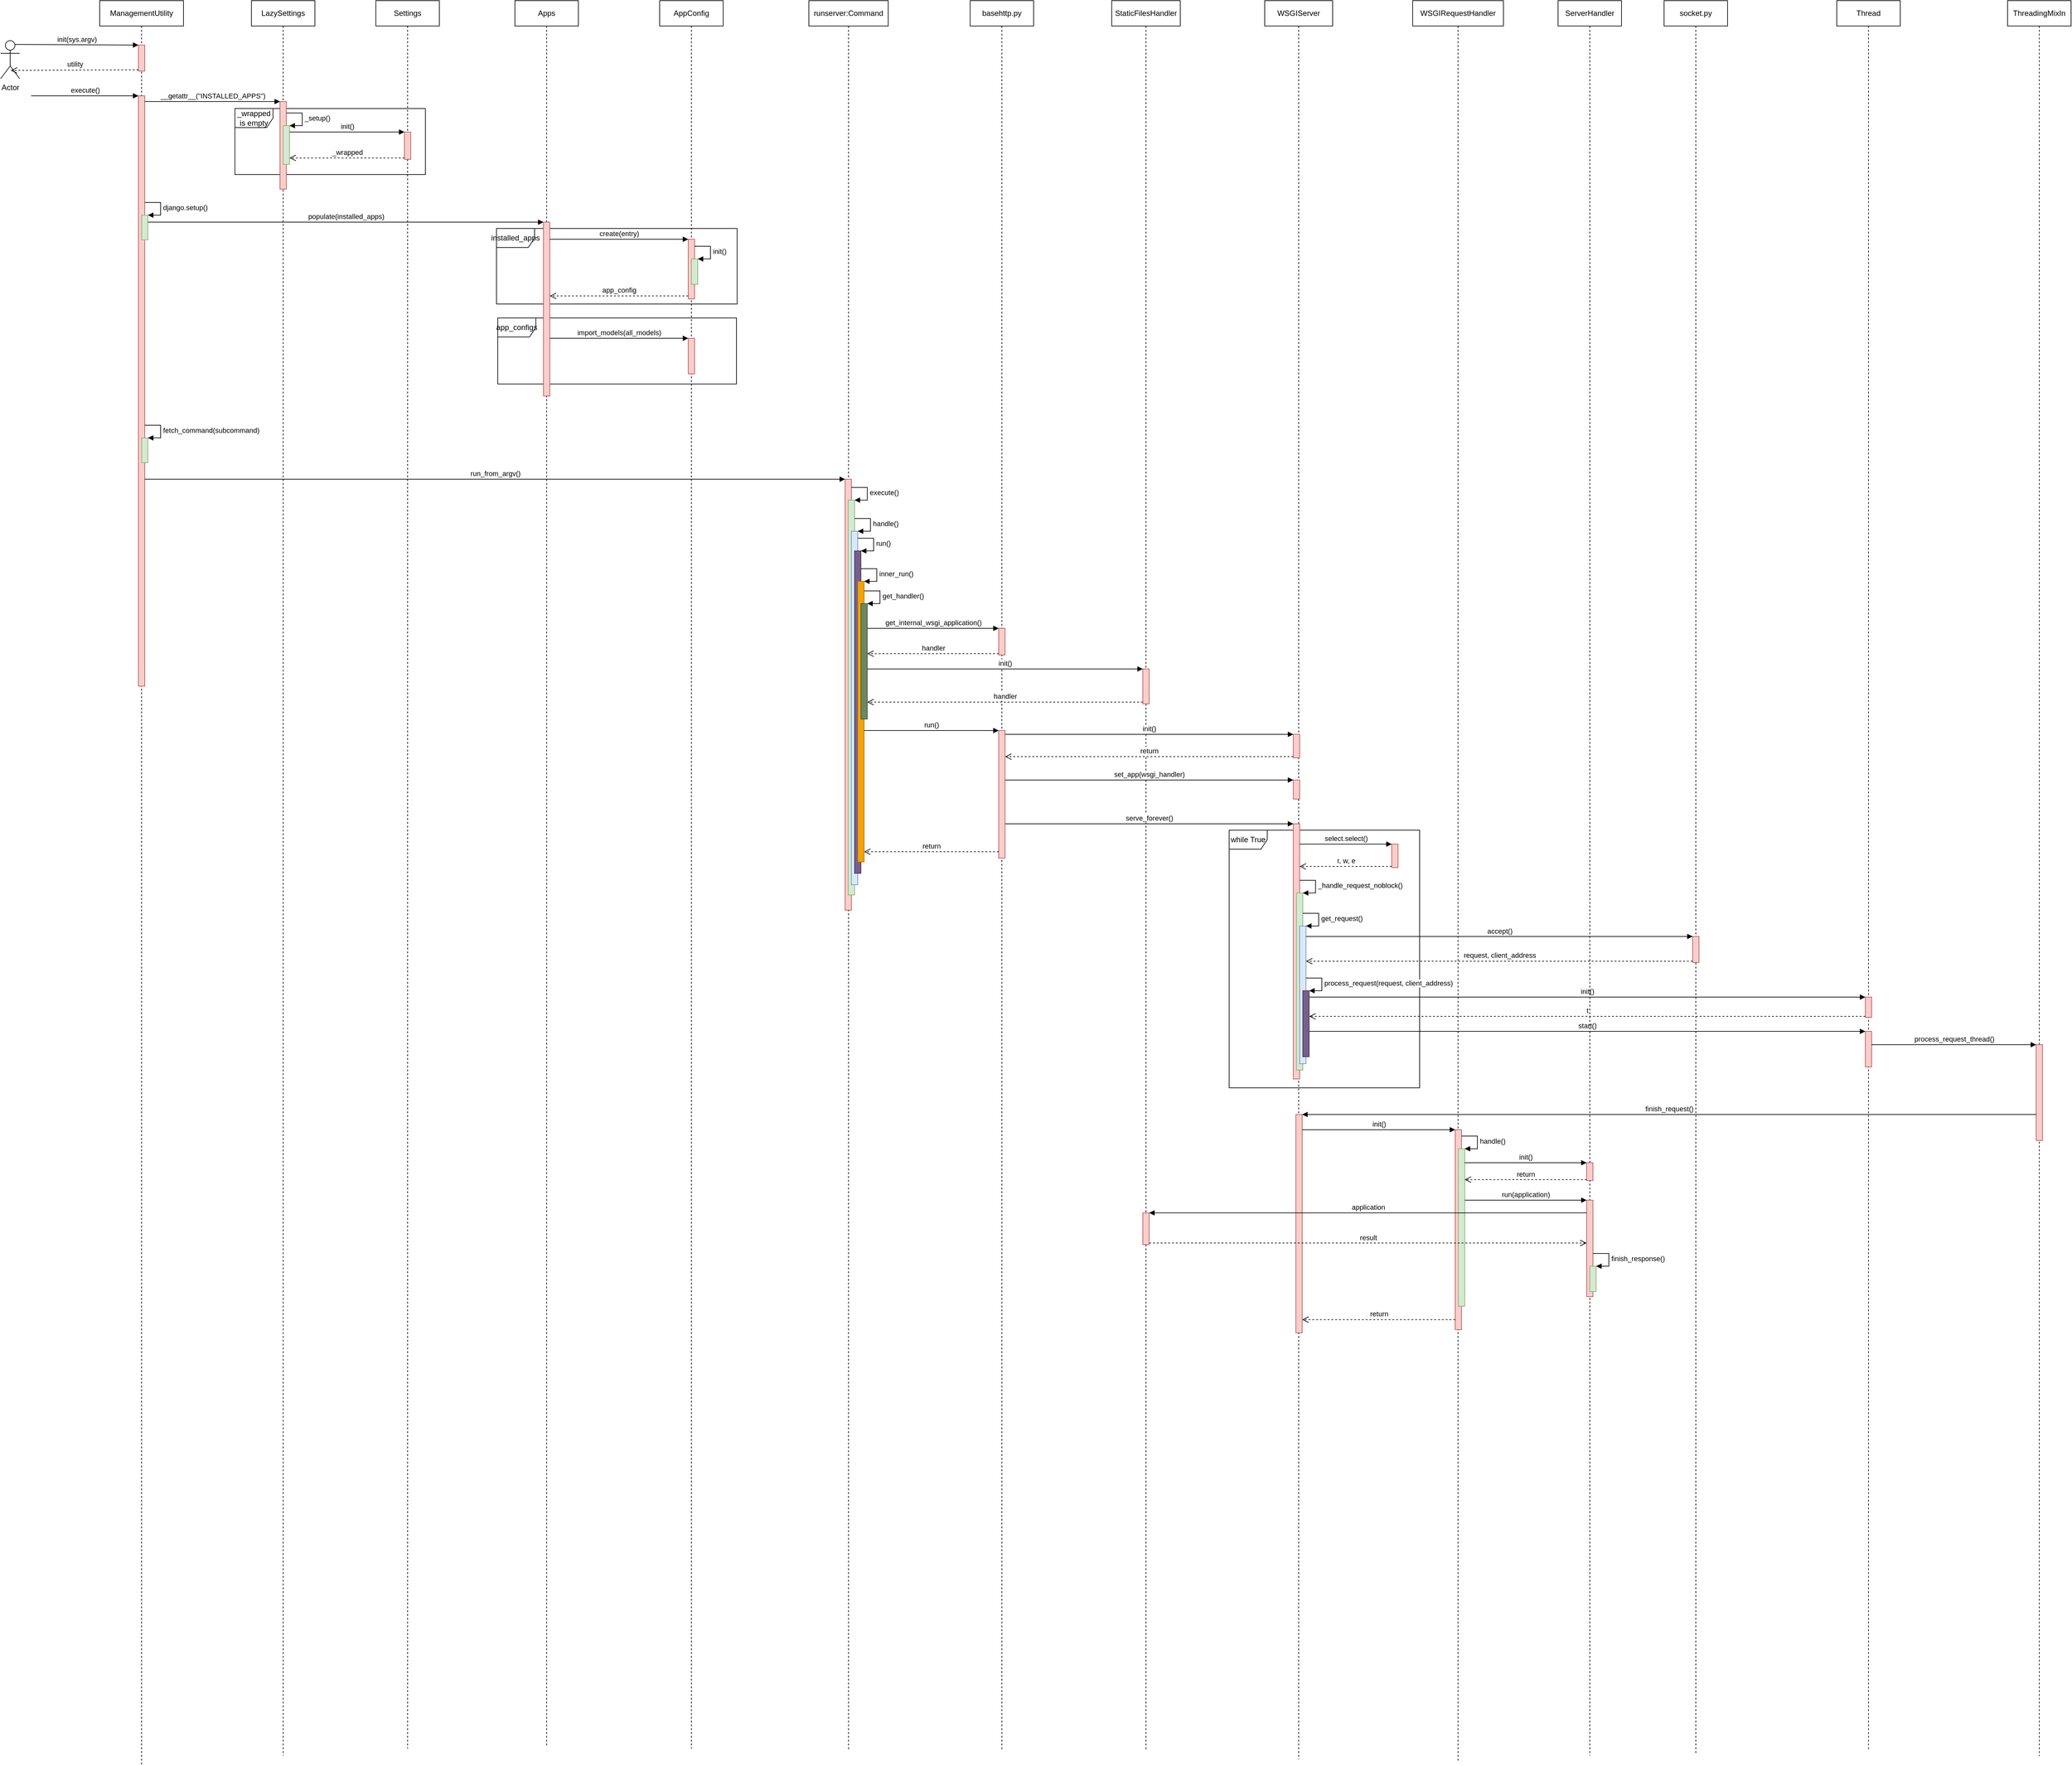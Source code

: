 <mxfile version="12.2.6" type="github" pages="1">
  <diagram name="Page-1" id="13e1069c-82ec-6db2-03f1-153e76fe0fe0">
    <mxGraphModel dx="1408" dy="1148" grid="0" gridSize="10" guides="1" tooltips="1" connect="1" arrows="1" fold="1" page="0" pageScale="1" pageWidth="1100" pageHeight="850" background="#ffffff" math="0" shadow="0">
      <root>
        <mxCell id="0"/>
        <mxCell id="1" parent="0"/>
        <mxCell id="K_6I9SXQ4BG5GaX6Mt39-45" value="while True" style="shape=umlFrame;whiteSpace=wrap;html=1;" vertex="1" parent="1">
          <mxGeometry x="1969" y="1291" width="300" height="406" as="geometry"/>
        </mxCell>
        <mxCell id="3R1nxpf77wTPrujjXhb4-21" value="_wrapped is empty" style="shape=umlFrame;whiteSpace=wrap;html=1;" parent="1" vertex="1">
          <mxGeometry x="403" y="154" width="300" height="104" as="geometry"/>
        </mxCell>
        <mxCell id="K_6I9SXQ4BG5GaX6Mt39-1" value="installed_apps" style="shape=umlFrame;whiteSpace=wrap;html=1;" vertex="1" parent="1">
          <mxGeometry x="815" y="343" width="379" height="119" as="geometry"/>
        </mxCell>
        <mxCell id="K_6I9SXQ4BG5GaX6Mt39-5" value="app_configs" style="shape=umlFrame;whiteSpace=wrap;html=1;" vertex="1" parent="1">
          <mxGeometry x="817" y="484" width="376" height="104" as="geometry"/>
        </mxCell>
        <mxCell id="3R1nxpf77wTPrujjXhb4-1" value="ManagementUtility" style="shape=umlLifeline;perimeter=lifelinePerimeter;whiteSpace=wrap;html=1;container=1;collapsible=0;recursiveResize=0;outlineConnect=0;" parent="1" vertex="1">
          <mxGeometry x="190" y="-16" width="132" height="2780" as="geometry"/>
        </mxCell>
        <mxCell id="3R1nxpf77wTPrujjXhb4-3" value="" style="html=1;points=[];perimeter=orthogonalPerimeter;fillColor=#f8cecc;strokeColor=#b85450;" parent="3R1nxpf77wTPrujjXhb4-1" vertex="1">
          <mxGeometry x="61" y="70" width="10" height="41" as="geometry"/>
        </mxCell>
        <mxCell id="3R1nxpf77wTPrujjXhb4-6" value="" style="html=1;points=[];perimeter=orthogonalPerimeter;fontFamily=Helvetica;fontSize=12;align=center;strokeColor=#b85450;fillColor=#f8cecc;" parent="3R1nxpf77wTPrujjXhb4-1" vertex="1">
          <mxGeometry x="61" y="150" width="10" height="930" as="geometry"/>
        </mxCell>
        <mxCell id="3R1nxpf77wTPrujjXhb4-7" value="&lt;span style=&quot;font-size: 11px&quot;&gt;execute()&lt;/span&gt;" style="html=1;verticalAlign=bottom;endArrow=block;entryX=0;entryY=0;" parent="3R1nxpf77wTPrujjXhb4-1" target="3R1nxpf77wTPrujjXhb4-6" edge="1">
          <mxGeometry relative="1" as="geometry">
            <mxPoint x="-108" y="150" as="sourcePoint"/>
          </mxGeometry>
        </mxCell>
        <mxCell id="3R1nxpf77wTPrujjXhb4-25" value="" style="html=1;points=[];perimeter=orthogonalPerimeter;fillColor=#d5e8d4;strokeColor=#82b366;" parent="3R1nxpf77wTPrujjXhb4-1" vertex="1">
          <mxGeometry x="66" y="338" width="10" height="39" as="geometry"/>
        </mxCell>
        <mxCell id="3R1nxpf77wTPrujjXhb4-26" value="django.setup()" style="edgeStyle=orthogonalEdgeStyle;html=1;align=left;spacingLeft=2;endArrow=block;rounded=0;entryX=1;entryY=0;" parent="3R1nxpf77wTPrujjXhb4-1" target="3R1nxpf77wTPrujjXhb4-25" edge="1">
          <mxGeometry relative="1" as="geometry">
            <mxPoint x="71" y="318" as="sourcePoint"/>
            <Array as="points">
              <mxPoint x="96" y="318"/>
            </Array>
          </mxGeometry>
        </mxCell>
        <mxCell id="K_6I9SXQ4BG5GaX6Mt39-6" value="" style="html=1;points=[];perimeter=orthogonalPerimeter;fillColor=#d5e8d4;strokeColor=#82b366;" vertex="1" parent="3R1nxpf77wTPrujjXhb4-1">
          <mxGeometry x="66" y="689" width="10" height="39" as="geometry"/>
        </mxCell>
        <mxCell id="K_6I9SXQ4BG5GaX6Mt39-7" value="fetch_command(subcommand)" style="edgeStyle=orthogonalEdgeStyle;html=1;align=left;spacingLeft=2;endArrow=block;rounded=0;entryX=1;entryY=0;" edge="1" target="K_6I9SXQ4BG5GaX6Mt39-6" parent="3R1nxpf77wTPrujjXhb4-1">
          <mxGeometry relative="1" as="geometry">
            <mxPoint x="71" y="669" as="sourcePoint"/>
            <Array as="points">
              <mxPoint x="96" y="669"/>
            </Array>
          </mxGeometry>
        </mxCell>
        <mxCell id="3R1nxpf77wTPrujjXhb4-2" value="Actor" style="shape=umlActor;verticalLabelPosition=bottom;labelBackgroundColor=#ffffff;verticalAlign=top;html=1;" parent="1" vertex="1">
          <mxGeometry x="34" y="47" width="30" height="60" as="geometry"/>
        </mxCell>
        <mxCell id="3R1nxpf77wTPrujjXhb4-4" value="init(sys.argv)" style="html=1;verticalAlign=bottom;endArrow=block;entryX=0;entryY=0;exitX=0.75;exitY=0.1;exitDx=0;exitDy=0;exitPerimeter=0;" parent="1" source="3R1nxpf77wTPrujjXhb4-2" target="3R1nxpf77wTPrujjXhb4-3" edge="1">
          <mxGeometry relative="1" as="geometry">
            <mxPoint x="181" y="54" as="sourcePoint"/>
          </mxGeometry>
        </mxCell>
        <mxCell id="3R1nxpf77wTPrujjXhb4-5" value="utility" style="html=1;verticalAlign=bottom;endArrow=open;dashed=1;endSize=8;exitX=0;exitY=0.95;entryX=0.533;entryY=0.783;entryDx=0;entryDy=0;entryPerimeter=0;" parent="1" source="3R1nxpf77wTPrujjXhb4-3" target="3R1nxpf77wTPrujjXhb4-2" edge="1">
          <mxGeometry relative="1" as="geometry">
            <mxPoint x="181" y="130" as="targetPoint"/>
          </mxGeometry>
        </mxCell>
        <mxCell id="3R1nxpf77wTPrujjXhb4-9" value="LazySettings" style="shape=umlLifeline;perimeter=lifelinePerimeter;whiteSpace=wrap;html=1;container=1;collapsible=0;recursiveResize=0;outlineConnect=0;" parent="1" vertex="1">
          <mxGeometry x="429" y="-16" width="100" height="2765" as="geometry"/>
        </mxCell>
        <mxCell id="3R1nxpf77wTPrujjXhb4-15" value="" style="html=1;points=[];perimeter=orthogonalPerimeter;fillColor=#f8cecc;strokeColor=#b85450;" parent="3R1nxpf77wTPrujjXhb4-9" vertex="1">
          <mxGeometry x="45" y="159" width="10" height="138" as="geometry"/>
        </mxCell>
        <mxCell id="3R1nxpf77wTPrujjXhb4-19" value="" style="html=1;points=[];perimeter=orthogonalPerimeter;fillColor=#d5e8d4;strokeColor=#82b366;" parent="3R1nxpf77wTPrujjXhb4-9" vertex="1">
          <mxGeometry x="50" y="197" width="10" height="61" as="geometry"/>
        </mxCell>
        <mxCell id="3R1nxpf77wTPrujjXhb4-20" value="_setup()" style="edgeStyle=orthogonalEdgeStyle;html=1;align=left;spacingLeft=2;endArrow=block;rounded=0;entryX=1;entryY=0;" parent="3R1nxpf77wTPrujjXhb4-9" target="3R1nxpf77wTPrujjXhb4-19" edge="1">
          <mxGeometry relative="1" as="geometry">
            <mxPoint x="55" y="177" as="sourcePoint"/>
            <Array as="points">
              <mxPoint x="80" y="177"/>
            </Array>
          </mxGeometry>
        </mxCell>
        <mxCell id="3R1nxpf77wTPrujjXhb4-16" value="__getattr__(&quot;INSTALLED_APPS&quot;)" style="html=1;verticalAlign=bottom;endArrow=block;entryX=0;entryY=0;" parent="1" source="3R1nxpf77wTPrujjXhb4-6" target="3R1nxpf77wTPrujjXhb4-15" edge="1">
          <mxGeometry relative="1" as="geometry">
            <mxPoint x="404" y="143" as="sourcePoint"/>
          </mxGeometry>
        </mxCell>
        <mxCell id="3R1nxpf77wTPrujjXhb4-18" value="Settings" style="shape=umlLifeline;perimeter=lifelinePerimeter;whiteSpace=wrap;html=1;container=1;collapsible=0;recursiveResize=0;outlineConnect=0;" parent="1" vertex="1">
          <mxGeometry x="625" y="-16" width="100" height="2754" as="geometry"/>
        </mxCell>
        <mxCell id="3R1nxpf77wTPrujjXhb4-22" value="" style="html=1;points=[];perimeter=orthogonalPerimeter;fillColor=#f8cecc;strokeColor=#b85450;" parent="3R1nxpf77wTPrujjXhb4-18" vertex="1">
          <mxGeometry x="45" y="207" width="10" height="43" as="geometry"/>
        </mxCell>
        <mxCell id="3R1nxpf77wTPrujjXhb4-23" value="init()" style="html=1;verticalAlign=bottom;endArrow=block;entryX=0;entryY=0;" parent="1" source="3R1nxpf77wTPrujjXhb4-19" target="3R1nxpf77wTPrujjXhb4-22" edge="1">
          <mxGeometry relative="1" as="geometry">
            <mxPoint x="600" y="191" as="sourcePoint"/>
          </mxGeometry>
        </mxCell>
        <mxCell id="3R1nxpf77wTPrujjXhb4-24" value="_wrapped" style="html=1;verticalAlign=bottom;endArrow=open;dashed=1;endSize=8;exitX=0;exitY=0.95;" parent="1" source="3R1nxpf77wTPrujjXhb4-22" target="3R1nxpf77wTPrujjXhb4-19" edge="1">
          <mxGeometry relative="1" as="geometry">
            <mxPoint x="514" y="228" as="targetPoint"/>
          </mxGeometry>
        </mxCell>
        <mxCell id="3R1nxpf77wTPrujjXhb4-27" value="Apps" style="shape=umlLifeline;perimeter=lifelinePerimeter;whiteSpace=wrap;html=1;container=1;collapsible=0;recursiveResize=0;outlineConnect=0;" parent="1" vertex="1">
          <mxGeometry x="844" y="-16" width="100" height="2751" as="geometry"/>
        </mxCell>
        <mxCell id="3R1nxpf77wTPrujjXhb4-28" value="" style="html=1;points=[];perimeter=orthogonalPerimeter;fillColor=#f8cecc;strokeColor=#b85450;" parent="3R1nxpf77wTPrujjXhb4-27" vertex="1">
          <mxGeometry x="45" y="349" width="10" height="274" as="geometry"/>
        </mxCell>
        <mxCell id="3R1nxpf77wTPrujjXhb4-29" value="populate(installed_apps)" style="html=1;verticalAlign=bottom;endArrow=block;entryX=0;entryY=0;" parent="1" source="3R1nxpf77wTPrujjXhb4-25" target="3R1nxpf77wTPrujjXhb4-28" edge="1">
          <mxGeometry relative="1" as="geometry">
            <mxPoint x="819" y="339" as="sourcePoint"/>
          </mxGeometry>
        </mxCell>
        <mxCell id="3R1nxpf77wTPrujjXhb4-31" value="AppConfig" style="shape=umlLifeline;perimeter=lifelinePerimeter;whiteSpace=wrap;html=1;container=1;collapsible=0;recursiveResize=0;outlineConnect=0;" parent="1" vertex="1">
          <mxGeometry x="1072" y="-16" width="100" height="2754" as="geometry"/>
        </mxCell>
        <mxCell id="3R1nxpf77wTPrujjXhb4-32" value="" style="html=1;points=[];perimeter=orthogonalPerimeter;fillColor=#f8cecc;strokeColor=#b85450;" parent="3R1nxpf77wTPrujjXhb4-31" vertex="1">
          <mxGeometry x="45" y="376" width="10" height="94" as="geometry"/>
        </mxCell>
        <mxCell id="3R1nxpf77wTPrujjXhb4-35" value="" style="html=1;points=[];perimeter=orthogonalPerimeter;fillColor=#d5e8d4;strokeColor=#82b366;" parent="3R1nxpf77wTPrujjXhb4-31" vertex="1">
          <mxGeometry x="50" y="407" width="10" height="40" as="geometry"/>
        </mxCell>
        <mxCell id="3R1nxpf77wTPrujjXhb4-36" value="init()" style="edgeStyle=orthogonalEdgeStyle;html=1;align=left;spacingLeft=2;endArrow=block;rounded=0;entryX=1;entryY=0;" parent="3R1nxpf77wTPrujjXhb4-31" target="3R1nxpf77wTPrujjXhb4-35" edge="1">
          <mxGeometry relative="1" as="geometry">
            <mxPoint x="55" y="387" as="sourcePoint"/>
            <Array as="points">
              <mxPoint x="80" y="387"/>
            </Array>
          </mxGeometry>
        </mxCell>
        <mxCell id="K_6I9SXQ4BG5GaX6Mt39-2" value="" style="html=1;points=[];perimeter=orthogonalPerimeter;fillColor=#f8cecc;strokeColor=#b85450;" vertex="1" parent="3R1nxpf77wTPrujjXhb4-31">
          <mxGeometry x="45" y="532" width="10" height="56" as="geometry"/>
        </mxCell>
        <mxCell id="3R1nxpf77wTPrujjXhb4-33" value="create(entry)" style="html=1;verticalAlign=bottom;endArrow=block;entryX=0;entryY=0;" parent="1" source="3R1nxpf77wTPrujjXhb4-28" target="3R1nxpf77wTPrujjXhb4-32" edge="1">
          <mxGeometry relative="1" as="geometry">
            <mxPoint x="1047" y="346" as="sourcePoint"/>
          </mxGeometry>
        </mxCell>
        <mxCell id="3R1nxpf77wTPrujjXhb4-34" value="app_config" style="html=1;verticalAlign=bottom;endArrow=open;dashed=1;endSize=8;exitX=0;exitY=0.95;" parent="1" source="3R1nxpf77wTPrujjXhb4-32" target="3R1nxpf77wTPrujjXhb4-28" edge="1">
          <mxGeometry relative="1" as="geometry">
            <mxPoint x="1047" y="422" as="targetPoint"/>
          </mxGeometry>
        </mxCell>
        <mxCell id="K_6I9SXQ4BG5GaX6Mt39-3" value="import_models(all_models)" style="html=1;verticalAlign=bottom;endArrow=block;entryX=0;entryY=0;" edge="1" target="K_6I9SXQ4BG5GaX6Mt39-2" parent="1" source="3R1nxpf77wTPrujjXhb4-28">
          <mxGeometry relative="1" as="geometry">
            <mxPoint x="1047" y="516" as="sourcePoint"/>
          </mxGeometry>
        </mxCell>
        <mxCell id="K_6I9SXQ4BG5GaX6Mt39-8" value="runserver:Command" style="shape=umlLifeline;perimeter=lifelinePerimeter;whiteSpace=wrap;html=1;container=1;collapsible=0;recursiveResize=0;outlineConnect=0;" vertex="1" parent="1">
          <mxGeometry x="1307" y="-16" width="125" height="2756" as="geometry"/>
        </mxCell>
        <mxCell id="K_6I9SXQ4BG5GaX6Mt39-9" value="" style="html=1;points=[];perimeter=orthogonalPerimeter;fillColor=#f8cecc;strokeColor=#b85450;" vertex="1" parent="K_6I9SXQ4BG5GaX6Mt39-8">
          <mxGeometry x="57" y="754" width="10" height="679" as="geometry"/>
        </mxCell>
        <mxCell id="K_6I9SXQ4BG5GaX6Mt39-12" value="" style="html=1;points=[];perimeter=orthogonalPerimeter;fillColor=#d5e8d4;strokeColor=#82b366;" vertex="1" parent="K_6I9SXQ4BG5GaX6Mt39-8">
          <mxGeometry x="62" y="787" width="10" height="622" as="geometry"/>
        </mxCell>
        <mxCell id="K_6I9SXQ4BG5GaX6Mt39-13" value="execute()" style="edgeStyle=orthogonalEdgeStyle;html=1;align=left;spacingLeft=2;endArrow=block;rounded=0;entryX=1;entryY=0;" edge="1" target="K_6I9SXQ4BG5GaX6Mt39-12" parent="K_6I9SXQ4BG5GaX6Mt39-8">
          <mxGeometry relative="1" as="geometry">
            <mxPoint x="67" y="767" as="sourcePoint"/>
            <Array as="points">
              <mxPoint x="92" y="767"/>
            </Array>
          </mxGeometry>
        </mxCell>
        <mxCell id="K_6I9SXQ4BG5GaX6Mt39-14" value="" style="html=1;points=[];perimeter=orthogonalPerimeter;fillColor=#dae8fc;strokeColor=#6c8ebf;" vertex="1" parent="K_6I9SXQ4BG5GaX6Mt39-8">
          <mxGeometry x="67" y="836" width="10" height="557" as="geometry"/>
        </mxCell>
        <mxCell id="K_6I9SXQ4BG5GaX6Mt39-15" value="handle()" style="edgeStyle=orthogonalEdgeStyle;html=1;align=left;spacingLeft=2;endArrow=block;rounded=0;entryX=1;entryY=0;" edge="1" target="K_6I9SXQ4BG5GaX6Mt39-14" parent="K_6I9SXQ4BG5GaX6Mt39-8">
          <mxGeometry relative="1" as="geometry">
            <mxPoint x="72" y="816" as="sourcePoint"/>
            <Array as="points">
              <mxPoint x="97" y="816"/>
            </Array>
          </mxGeometry>
        </mxCell>
        <mxCell id="K_6I9SXQ4BG5GaX6Mt39-16" value="" style="html=1;points=[];perimeter=orthogonalPerimeter;fillColor=#76608a;strokeColor=#432D57;fontColor=#ffffff;" vertex="1" parent="K_6I9SXQ4BG5GaX6Mt39-8">
          <mxGeometry x="72" y="867" width="10" height="508" as="geometry"/>
        </mxCell>
        <mxCell id="K_6I9SXQ4BG5GaX6Mt39-17" value="run()" style="edgeStyle=orthogonalEdgeStyle;html=1;align=left;spacingLeft=2;endArrow=block;rounded=0;entryX=1;entryY=0;" edge="1" target="K_6I9SXQ4BG5GaX6Mt39-16" parent="K_6I9SXQ4BG5GaX6Mt39-8">
          <mxGeometry relative="1" as="geometry">
            <mxPoint x="77" y="847" as="sourcePoint"/>
            <Array as="points">
              <mxPoint x="102" y="847"/>
            </Array>
          </mxGeometry>
        </mxCell>
        <mxCell id="K_6I9SXQ4BG5GaX6Mt39-18" value="" style="html=1;points=[];perimeter=orthogonalPerimeter;fillColor=#f0a30a;strokeColor=#BD7000;fontColor=#ffffff;" vertex="1" parent="K_6I9SXQ4BG5GaX6Mt39-8">
          <mxGeometry x="77" y="915" width="10" height="442" as="geometry"/>
        </mxCell>
        <mxCell id="K_6I9SXQ4BG5GaX6Mt39-19" value="inner_run()" style="edgeStyle=orthogonalEdgeStyle;html=1;align=left;spacingLeft=2;endArrow=block;rounded=0;entryX=1;entryY=0;" edge="1" target="K_6I9SXQ4BG5GaX6Mt39-18" parent="K_6I9SXQ4BG5GaX6Mt39-8">
          <mxGeometry relative="1" as="geometry">
            <mxPoint x="82" y="895" as="sourcePoint"/>
            <Array as="points">
              <mxPoint x="107" y="895"/>
            </Array>
          </mxGeometry>
        </mxCell>
        <mxCell id="K_6I9SXQ4BG5GaX6Mt39-20" value="" style="html=1;points=[];perimeter=orthogonalPerimeter;fillColor=#6d8764;strokeColor=#3A5431;fontColor=#ffffff;" vertex="1" parent="K_6I9SXQ4BG5GaX6Mt39-8">
          <mxGeometry x="82" y="950" width="10" height="182" as="geometry"/>
        </mxCell>
        <mxCell id="K_6I9SXQ4BG5GaX6Mt39-21" value="get_handler()" style="edgeStyle=orthogonalEdgeStyle;html=1;align=left;spacingLeft=2;endArrow=block;rounded=0;entryX=1;entryY=0;" edge="1" target="K_6I9SXQ4BG5GaX6Mt39-20" parent="K_6I9SXQ4BG5GaX6Mt39-8">
          <mxGeometry relative="1" as="geometry">
            <mxPoint x="87" y="930" as="sourcePoint"/>
            <Array as="points">
              <mxPoint x="112" y="930"/>
            </Array>
          </mxGeometry>
        </mxCell>
        <mxCell id="K_6I9SXQ4BG5GaX6Mt39-10" value="run_from_argv()" style="html=1;verticalAlign=bottom;endArrow=block;entryX=0;entryY=0;" edge="1" target="K_6I9SXQ4BG5GaX6Mt39-9" parent="1" source="3R1nxpf77wTPrujjXhb4-6">
          <mxGeometry relative="1" as="geometry">
            <mxPoint x="1282" y="768" as="sourcePoint"/>
          </mxGeometry>
        </mxCell>
        <mxCell id="K_6I9SXQ4BG5GaX6Mt39-22" value="basehttp.py" style="shape=umlLifeline;perimeter=lifelinePerimeter;whiteSpace=wrap;html=1;container=1;collapsible=0;recursiveResize=0;outlineConnect=0;" vertex="1" parent="1">
          <mxGeometry x="1561" y="-16" width="100" height="2758" as="geometry"/>
        </mxCell>
        <mxCell id="K_6I9SXQ4BG5GaX6Mt39-23" value="" style="html=1;points=[];perimeter=orthogonalPerimeter;fillColor=#f8cecc;strokeColor=#b85450;" vertex="1" parent="K_6I9SXQ4BG5GaX6Mt39-22">
          <mxGeometry x="45" y="989" width="10" height="42" as="geometry"/>
        </mxCell>
        <mxCell id="K_6I9SXQ4BG5GaX6Mt39-30" value="" style="html=1;points=[];perimeter=orthogonalPerimeter;fillColor=#f8cecc;strokeColor=#b85450;" vertex="1" parent="K_6I9SXQ4BG5GaX6Mt39-22">
          <mxGeometry x="45" y="1150" width="10" height="201" as="geometry"/>
        </mxCell>
        <mxCell id="K_6I9SXQ4BG5GaX6Mt39-24" value="get_internal_wsgi_application()" style="html=1;verticalAlign=bottom;endArrow=block;entryX=0;entryY=0;" edge="1" target="K_6I9SXQ4BG5GaX6Mt39-23" parent="1" source="K_6I9SXQ4BG5GaX6Mt39-20">
          <mxGeometry relative="1" as="geometry">
            <mxPoint x="1536" y="945" as="sourcePoint"/>
          </mxGeometry>
        </mxCell>
        <mxCell id="K_6I9SXQ4BG5GaX6Mt39-26" value="StaticFilesHandler" style="shape=umlLifeline;perimeter=lifelinePerimeter;whiteSpace=wrap;html=1;container=1;collapsible=0;recursiveResize=0;outlineConnect=0;" vertex="1" parent="1">
          <mxGeometry x="1784" y="-16" width="108" height="2758" as="geometry"/>
        </mxCell>
        <mxCell id="K_6I9SXQ4BG5GaX6Mt39-27" value="" style="html=1;points=[];perimeter=orthogonalPerimeter;fillColor=#f8cecc;strokeColor=#b85450;" vertex="1" parent="K_6I9SXQ4BG5GaX6Mt39-26">
          <mxGeometry x="49" y="1053" width="10" height="55" as="geometry"/>
        </mxCell>
        <mxCell id="K_6I9SXQ4BG5GaX6Mt39-90" value="" style="html=1;points=[];perimeter=orthogonalPerimeter;fillColor=#f8cecc;strokeColor=#b85450;" vertex="1" parent="K_6I9SXQ4BG5GaX6Mt39-26">
          <mxGeometry x="49" y="1910" width="10" height="50" as="geometry"/>
        </mxCell>
        <mxCell id="K_6I9SXQ4BG5GaX6Mt39-25" value="handler" style="html=1;verticalAlign=bottom;endArrow=open;dashed=1;endSize=8;exitX=0;exitY=0.95;" edge="1" source="K_6I9SXQ4BG5GaX6Mt39-23" parent="1" target="K_6I9SXQ4BG5GaX6Mt39-20">
          <mxGeometry relative="1" as="geometry">
            <mxPoint x="1536" y="1021" as="targetPoint"/>
          </mxGeometry>
        </mxCell>
        <mxCell id="K_6I9SXQ4BG5GaX6Mt39-28" value="init()" style="html=1;verticalAlign=bottom;endArrow=block;entryX=0;entryY=0;" edge="1" target="K_6I9SXQ4BG5GaX6Mt39-27" parent="1" source="K_6I9SXQ4BG5GaX6Mt39-20">
          <mxGeometry relative="1" as="geometry">
            <mxPoint x="1763" y="1009" as="sourcePoint"/>
          </mxGeometry>
        </mxCell>
        <mxCell id="K_6I9SXQ4BG5GaX6Mt39-29" value="handler" style="html=1;verticalAlign=bottom;endArrow=open;dashed=1;endSize=8;exitX=0;exitY=0.95;" edge="1" source="K_6I9SXQ4BG5GaX6Mt39-27" parent="1" target="K_6I9SXQ4BG5GaX6Mt39-20">
          <mxGeometry relative="1" as="geometry">
            <mxPoint x="1763" y="1085" as="targetPoint"/>
          </mxGeometry>
        </mxCell>
        <mxCell id="K_6I9SXQ4BG5GaX6Mt39-31" value="run()" style="html=1;verticalAlign=bottom;endArrow=block;entryX=0;entryY=0;" edge="1" target="K_6I9SXQ4BG5GaX6Mt39-30" parent="1" source="K_6I9SXQ4BG5GaX6Mt39-18">
          <mxGeometry relative="1" as="geometry">
            <mxPoint x="1536" y="1134" as="sourcePoint"/>
          </mxGeometry>
        </mxCell>
        <mxCell id="K_6I9SXQ4BG5GaX6Mt39-32" value="return" style="html=1;verticalAlign=bottom;endArrow=open;dashed=1;endSize=8;exitX=0;exitY=0.95;" edge="1" source="K_6I9SXQ4BG5GaX6Mt39-30" parent="1" target="K_6I9SXQ4BG5GaX6Mt39-18">
          <mxGeometry relative="1" as="geometry">
            <mxPoint x="1536" y="1210" as="targetPoint"/>
          </mxGeometry>
        </mxCell>
        <mxCell id="K_6I9SXQ4BG5GaX6Mt39-33" value="WSGIServer" style="shape=umlLifeline;perimeter=lifelinePerimeter;whiteSpace=wrap;html=1;container=1;collapsible=0;recursiveResize=0;outlineConnect=0;" vertex="1" parent="1">
          <mxGeometry x="2025" y="-16" width="107" height="2771" as="geometry"/>
        </mxCell>
        <mxCell id="K_6I9SXQ4BG5GaX6Mt39-34" value="" style="html=1;points=[];perimeter=orthogonalPerimeter;fillColor=#f8cecc;strokeColor=#b85450;" vertex="1" parent="K_6I9SXQ4BG5GaX6Mt39-33">
          <mxGeometry x="45" y="1156" width="10" height="37" as="geometry"/>
        </mxCell>
        <mxCell id="K_6I9SXQ4BG5GaX6Mt39-37" value="" style="html=1;points=[];perimeter=orthogonalPerimeter;fillColor=#f8cecc;strokeColor=#b85450;" vertex="1" parent="K_6I9SXQ4BG5GaX6Mt39-33">
          <mxGeometry x="45" y="1228" width="10" height="30" as="geometry"/>
        </mxCell>
        <mxCell id="K_6I9SXQ4BG5GaX6Mt39-42" value="" style="html=1;points=[];perimeter=orthogonalPerimeter;fillColor=#f8cecc;strokeColor=#b85450;" vertex="1" parent="K_6I9SXQ4BG5GaX6Mt39-33">
          <mxGeometry x="45" y="1297" width="10" height="402" as="geometry"/>
        </mxCell>
        <mxCell id="K_6I9SXQ4BG5GaX6Mt39-49" value="" style="html=1;points=[];perimeter=orthogonalPerimeter;fillColor=#d5e8d4;strokeColor=#82b366;" vertex="1" parent="K_6I9SXQ4BG5GaX6Mt39-33">
          <mxGeometry x="50" y="1406" width="10" height="279" as="geometry"/>
        </mxCell>
        <mxCell id="K_6I9SXQ4BG5GaX6Mt39-50" value="_handle_request_noblock()" style="edgeStyle=orthogonalEdgeStyle;html=1;align=left;spacingLeft=2;endArrow=block;rounded=0;entryX=1;entryY=0;" edge="1" target="K_6I9SXQ4BG5GaX6Mt39-49" parent="K_6I9SXQ4BG5GaX6Mt39-33">
          <mxGeometry relative="1" as="geometry">
            <mxPoint x="55" y="1386" as="sourcePoint"/>
            <Array as="points">
              <mxPoint x="80" y="1386"/>
            </Array>
          </mxGeometry>
        </mxCell>
        <mxCell id="K_6I9SXQ4BG5GaX6Mt39-51" value="" style="html=1;points=[];perimeter=orthogonalPerimeter;fillColor=#dae8fc;strokeColor=#6c8ebf;" vertex="1" parent="K_6I9SXQ4BG5GaX6Mt39-33">
          <mxGeometry x="55" y="1458" width="10" height="217" as="geometry"/>
        </mxCell>
        <mxCell id="K_6I9SXQ4BG5GaX6Mt39-52" value="get_request()" style="edgeStyle=orthogonalEdgeStyle;html=1;align=left;spacingLeft=2;endArrow=block;rounded=0;entryX=1;entryY=0;" edge="1" target="K_6I9SXQ4BG5GaX6Mt39-51" parent="K_6I9SXQ4BG5GaX6Mt39-33">
          <mxGeometry relative="1" as="geometry">
            <mxPoint x="60" y="1438" as="sourcePoint"/>
            <Array as="points">
              <mxPoint x="85" y="1438"/>
            </Array>
          </mxGeometry>
        </mxCell>
        <mxCell id="K_6I9SXQ4BG5GaX6Mt39-58" value="" style="html=1;points=[];perimeter=orthogonalPerimeter;fillColor=#76608a;strokeColor=#432D57;fontColor=#ffffff;" vertex="1" parent="K_6I9SXQ4BG5GaX6Mt39-33">
          <mxGeometry x="60" y="1560" width="10" height="104" as="geometry"/>
        </mxCell>
        <mxCell id="K_6I9SXQ4BG5GaX6Mt39-59" value="process_request(request, client_address)" style="edgeStyle=orthogonalEdgeStyle;html=1;align=left;spacingLeft=2;endArrow=block;rounded=0;entryX=1;entryY=0;" edge="1" target="K_6I9SXQ4BG5GaX6Mt39-58" parent="K_6I9SXQ4BG5GaX6Mt39-33">
          <mxGeometry relative="1" as="geometry">
            <mxPoint x="65" y="1540" as="sourcePoint"/>
            <Array as="points">
              <mxPoint x="90" y="1540"/>
            </Array>
          </mxGeometry>
        </mxCell>
        <mxCell id="K_6I9SXQ4BG5GaX6Mt39-74" value="" style="html=1;points=[];perimeter=orthogonalPerimeter;fillColor=#f8cecc;strokeColor=#b85450;" vertex="1" parent="K_6I9SXQ4BG5GaX6Mt39-33">
          <mxGeometry x="49" y="1755" width="10" height="344" as="geometry"/>
        </mxCell>
        <mxCell id="K_6I9SXQ4BG5GaX6Mt39-35" value="init()" style="html=1;verticalAlign=bottom;endArrow=block;entryX=0;entryY=0;" edge="1" target="K_6I9SXQ4BG5GaX6Mt39-34" parent="1" source="K_6I9SXQ4BG5GaX6Mt39-30">
          <mxGeometry relative="1" as="geometry">
            <mxPoint x="2000" y="1140" as="sourcePoint"/>
          </mxGeometry>
        </mxCell>
        <mxCell id="K_6I9SXQ4BG5GaX6Mt39-36" value="return" style="html=1;verticalAlign=bottom;endArrow=open;dashed=1;endSize=8;exitX=0;exitY=0.95;" edge="1" source="K_6I9SXQ4BG5GaX6Mt39-34" parent="1" target="K_6I9SXQ4BG5GaX6Mt39-30">
          <mxGeometry relative="1" as="geometry">
            <mxPoint x="2000" y="1216" as="targetPoint"/>
          </mxGeometry>
        </mxCell>
        <mxCell id="K_6I9SXQ4BG5GaX6Mt39-38" value="set_app(wsgi_handler)" style="html=1;verticalAlign=bottom;endArrow=block;entryX=0;entryY=0;" edge="1" target="K_6I9SXQ4BG5GaX6Mt39-37" parent="1" source="K_6I9SXQ4BG5GaX6Mt39-30">
          <mxGeometry relative="1" as="geometry">
            <mxPoint x="2000" y="1212" as="sourcePoint"/>
          </mxGeometry>
        </mxCell>
        <mxCell id="K_6I9SXQ4BG5GaX6Mt39-43" value="serve_forever()" style="html=1;verticalAlign=bottom;endArrow=block;entryX=0;entryY=0;" edge="1" target="K_6I9SXQ4BG5GaX6Mt39-42" parent="1" source="K_6I9SXQ4BG5GaX6Mt39-30">
          <mxGeometry relative="1" as="geometry">
            <mxPoint x="2000" y="1270" as="sourcePoint"/>
          </mxGeometry>
        </mxCell>
        <mxCell id="K_6I9SXQ4BG5GaX6Mt39-46" value="" style="html=1;points=[];perimeter=orthogonalPerimeter;fillColor=#f8cecc;strokeColor=#b85450;" vertex="1" parent="1">
          <mxGeometry x="2225" y="1313" width="10" height="37" as="geometry"/>
        </mxCell>
        <mxCell id="K_6I9SXQ4BG5GaX6Mt39-47" value="select.select()" style="html=1;verticalAlign=bottom;endArrow=block;entryX=0;entryY=0;" edge="1" target="K_6I9SXQ4BG5GaX6Mt39-46" parent="1" source="K_6I9SXQ4BG5GaX6Mt39-42">
          <mxGeometry relative="1" as="geometry">
            <mxPoint x="2155" y="1313" as="sourcePoint"/>
          </mxGeometry>
        </mxCell>
        <mxCell id="K_6I9SXQ4BG5GaX6Mt39-48" value="r, w, e" style="html=1;verticalAlign=bottom;endArrow=open;dashed=1;endSize=8;exitX=0;exitY=0.95;" edge="1" source="K_6I9SXQ4BG5GaX6Mt39-46" parent="1" target="K_6I9SXQ4BG5GaX6Mt39-42">
          <mxGeometry relative="1" as="geometry">
            <mxPoint x="2155" y="1389" as="targetPoint"/>
          </mxGeometry>
        </mxCell>
        <mxCell id="K_6I9SXQ4BG5GaX6Mt39-53" value="socket.py" style="shape=umlLifeline;perimeter=lifelinePerimeter;whiteSpace=wrap;html=1;container=1;collapsible=0;recursiveResize=0;outlineConnect=0;" vertex="1" parent="1">
          <mxGeometry x="2654" y="-16" width="100" height="2764" as="geometry"/>
        </mxCell>
        <mxCell id="K_6I9SXQ4BG5GaX6Mt39-54" value="" style="html=1;points=[];perimeter=orthogonalPerimeter;fillColor=#f8cecc;strokeColor=#b85450;" vertex="1" parent="K_6I9SXQ4BG5GaX6Mt39-53">
          <mxGeometry x="45" y="1474.5" width="10" height="41" as="geometry"/>
        </mxCell>
        <mxCell id="K_6I9SXQ4BG5GaX6Mt39-55" value="accept()" style="html=1;verticalAlign=bottom;endArrow=block;entryX=0;entryY=0;" edge="1" target="K_6I9SXQ4BG5GaX6Mt39-54" parent="1" source="K_6I9SXQ4BG5GaX6Mt39-51">
          <mxGeometry relative="1" as="geometry">
            <mxPoint x="2323" y="1465" as="sourcePoint"/>
          </mxGeometry>
        </mxCell>
        <mxCell id="K_6I9SXQ4BG5GaX6Mt39-56" value="request, client_address" style="html=1;verticalAlign=bottom;endArrow=open;dashed=1;endSize=8;exitX=0;exitY=0.95;" edge="1" source="K_6I9SXQ4BG5GaX6Mt39-54" parent="1" target="K_6I9SXQ4BG5GaX6Mt39-51">
          <mxGeometry relative="1" as="geometry">
            <mxPoint x="2323" y="1541" as="targetPoint"/>
          </mxGeometry>
        </mxCell>
        <mxCell id="K_6I9SXQ4BG5GaX6Mt39-60" value="Thread" style="shape=umlLifeline;perimeter=lifelinePerimeter;whiteSpace=wrap;html=1;container=1;collapsible=0;recursiveResize=0;outlineConnect=0;" vertex="1" parent="1">
          <mxGeometry x="2926" y="-16" width="100" height="2755" as="geometry"/>
        </mxCell>
        <mxCell id="K_6I9SXQ4BG5GaX6Mt39-61" value="" style="html=1;points=[];perimeter=orthogonalPerimeter;fillColor=#f8cecc;strokeColor=#b85450;" vertex="1" parent="K_6I9SXQ4BG5GaX6Mt39-60">
          <mxGeometry x="45" y="1570" width="10" height="32" as="geometry"/>
        </mxCell>
        <mxCell id="K_6I9SXQ4BG5GaX6Mt39-64" value="" style="html=1;points=[];perimeter=orthogonalPerimeter;fillColor=#f8cecc;strokeColor=#b85450;" vertex="1" parent="K_6I9SXQ4BG5GaX6Mt39-60">
          <mxGeometry x="45" y="1624" width="10" height="56" as="geometry"/>
        </mxCell>
        <mxCell id="K_6I9SXQ4BG5GaX6Mt39-62" value="init()" style="html=1;verticalAlign=bottom;endArrow=block;entryX=0;entryY=0;" edge="1" target="K_6I9SXQ4BG5GaX6Mt39-61" parent="1" source="K_6I9SXQ4BG5GaX6Mt39-58">
          <mxGeometry relative="1" as="geometry">
            <mxPoint x="2595" y="1554" as="sourcePoint"/>
          </mxGeometry>
        </mxCell>
        <mxCell id="K_6I9SXQ4BG5GaX6Mt39-63" value="t" style="html=1;verticalAlign=bottom;endArrow=open;dashed=1;endSize=8;exitX=0;exitY=0.95;" edge="1" source="K_6I9SXQ4BG5GaX6Mt39-61" parent="1" target="K_6I9SXQ4BG5GaX6Mt39-58">
          <mxGeometry relative="1" as="geometry">
            <mxPoint x="2595" y="1630" as="targetPoint"/>
          </mxGeometry>
        </mxCell>
        <mxCell id="K_6I9SXQ4BG5GaX6Mt39-65" value="start()" style="html=1;verticalAlign=bottom;endArrow=block;entryX=0;entryY=0;" edge="1" target="K_6I9SXQ4BG5GaX6Mt39-64" parent="1" source="K_6I9SXQ4BG5GaX6Mt39-58">
          <mxGeometry relative="1" as="geometry">
            <mxPoint x="2595" y="1608" as="sourcePoint"/>
          </mxGeometry>
        </mxCell>
        <mxCell id="K_6I9SXQ4BG5GaX6Mt39-67" value="ThreadingMixIn" style="shape=umlLifeline;perimeter=lifelinePerimeter;whiteSpace=wrap;html=1;container=1;collapsible=0;recursiveResize=0;outlineConnect=0;" vertex="1" parent="1">
          <mxGeometry x="3195" y="-16" width="100" height="2766" as="geometry"/>
        </mxCell>
        <mxCell id="K_6I9SXQ4BG5GaX6Mt39-68" value="" style="html=1;points=[];perimeter=orthogonalPerimeter;fillColor=#f8cecc;strokeColor=#b85450;" vertex="1" parent="K_6I9SXQ4BG5GaX6Mt39-67">
          <mxGeometry x="45" y="1645" width="10" height="151" as="geometry"/>
        </mxCell>
        <mxCell id="K_6I9SXQ4BG5GaX6Mt39-69" value="process_request_thread()" style="html=1;verticalAlign=bottom;endArrow=block;entryX=0;entryY=0;" edge="1" target="K_6I9SXQ4BG5GaX6Mt39-68" parent="1" source="K_6I9SXQ4BG5GaX6Mt39-64">
          <mxGeometry relative="1" as="geometry">
            <mxPoint x="3170" y="1629" as="sourcePoint"/>
          </mxGeometry>
        </mxCell>
        <mxCell id="K_6I9SXQ4BG5GaX6Mt39-75" value="finish_request()" style="html=1;verticalAlign=bottom;endArrow=block;entryX=1;entryY=0;" edge="1" target="K_6I9SXQ4BG5GaX6Mt39-74" parent="1" source="K_6I9SXQ4BG5GaX6Mt39-68">
          <mxGeometry relative="1" as="geometry">
            <mxPoint x="2144" y="1774" as="sourcePoint"/>
          </mxGeometry>
        </mxCell>
        <mxCell id="K_6I9SXQ4BG5GaX6Mt39-77" value="WSGIRequestHandler" style="shape=umlLifeline;perimeter=lifelinePerimeter;whiteSpace=wrap;html=1;container=1;collapsible=0;recursiveResize=0;outlineConnect=0;" vertex="1" parent="1">
          <mxGeometry x="2258" y="-16" width="143" height="2774" as="geometry"/>
        </mxCell>
        <mxCell id="K_6I9SXQ4BG5GaX6Mt39-78" value="" style="html=1;points=[];perimeter=orthogonalPerimeter;fillColor=#f8cecc;strokeColor=#b85450;" vertex="1" parent="K_6I9SXQ4BG5GaX6Mt39-77">
          <mxGeometry x="67" y="1779" width="10" height="315" as="geometry"/>
        </mxCell>
        <mxCell id="K_6I9SXQ4BG5GaX6Mt39-81" value="" style="html=1;points=[];perimeter=orthogonalPerimeter;fillColor=#d5e8d4;strokeColor=#82b366;" vertex="1" parent="K_6I9SXQ4BG5GaX6Mt39-77">
          <mxGeometry x="72" y="1809" width="10" height="248" as="geometry"/>
        </mxCell>
        <mxCell id="K_6I9SXQ4BG5GaX6Mt39-82" value="handle()" style="edgeStyle=orthogonalEdgeStyle;html=1;align=left;spacingLeft=2;endArrow=block;rounded=0;entryX=1;entryY=0;" edge="1" target="K_6I9SXQ4BG5GaX6Mt39-81" parent="K_6I9SXQ4BG5GaX6Mt39-77">
          <mxGeometry relative="1" as="geometry">
            <mxPoint x="77" y="1789" as="sourcePoint"/>
            <Array as="points">
              <mxPoint x="102" y="1789"/>
            </Array>
          </mxGeometry>
        </mxCell>
        <mxCell id="K_6I9SXQ4BG5GaX6Mt39-79" value="init()" style="html=1;verticalAlign=bottom;endArrow=block;entryX=0;entryY=0;" edge="1" target="K_6I9SXQ4BG5GaX6Mt39-78" parent="1" source="K_6I9SXQ4BG5GaX6Mt39-74">
          <mxGeometry relative="1" as="geometry">
            <mxPoint x="2255" y="1763" as="sourcePoint"/>
          </mxGeometry>
        </mxCell>
        <mxCell id="K_6I9SXQ4BG5GaX6Mt39-80" value="return" style="html=1;verticalAlign=bottom;endArrow=open;dashed=1;endSize=8;exitX=0;exitY=0.95;" edge="1" source="K_6I9SXQ4BG5GaX6Mt39-78" parent="1" target="K_6I9SXQ4BG5GaX6Mt39-74">
          <mxGeometry relative="1" as="geometry">
            <mxPoint x="2255" y="1839" as="targetPoint"/>
          </mxGeometry>
        </mxCell>
        <mxCell id="K_6I9SXQ4BG5GaX6Mt39-83" value="ServerHandler" style="shape=umlLifeline;perimeter=lifelinePerimeter;whiteSpace=wrap;html=1;container=1;collapsible=0;recursiveResize=0;outlineConnect=0;" vertex="1" parent="1">
          <mxGeometry x="2487" y="-16" width="100" height="2765" as="geometry"/>
        </mxCell>
        <mxCell id="K_6I9SXQ4BG5GaX6Mt39-84" value="" style="html=1;points=[];perimeter=orthogonalPerimeter;fillColor=#f8cecc;strokeColor=#b85450;" vertex="1" parent="K_6I9SXQ4BG5GaX6Mt39-83">
          <mxGeometry x="45" y="1831" width="10" height="28" as="geometry"/>
        </mxCell>
        <mxCell id="K_6I9SXQ4BG5GaX6Mt39-87" value="" style="html=1;points=[];perimeter=orthogonalPerimeter;fillColor=#f8cecc;strokeColor=#b85450;" vertex="1" parent="K_6I9SXQ4BG5GaX6Mt39-83">
          <mxGeometry x="45" y="1890" width="10" height="152" as="geometry"/>
        </mxCell>
        <mxCell id="K_6I9SXQ4BG5GaX6Mt39-93" value="" style="html=1;points=[];perimeter=orthogonalPerimeter;fillColor=#d5e8d4;strokeColor=#82b366;" vertex="1" parent="K_6I9SXQ4BG5GaX6Mt39-83">
          <mxGeometry x="50" y="1994" width="10" height="40" as="geometry"/>
        </mxCell>
        <mxCell id="K_6I9SXQ4BG5GaX6Mt39-94" value="finish_response()" style="edgeStyle=orthogonalEdgeStyle;html=1;align=left;spacingLeft=2;endArrow=block;rounded=0;entryX=1;entryY=0;" edge="1" target="K_6I9SXQ4BG5GaX6Mt39-93" parent="K_6I9SXQ4BG5GaX6Mt39-83">
          <mxGeometry relative="1" as="geometry">
            <mxPoint x="55" y="1974" as="sourcePoint"/>
            <Array as="points">
              <mxPoint x="80" y="1974"/>
            </Array>
          </mxGeometry>
        </mxCell>
        <mxCell id="K_6I9SXQ4BG5GaX6Mt39-85" value="init()" style="html=1;verticalAlign=bottom;endArrow=block;entryX=0;entryY=0;" edge="1" target="K_6I9SXQ4BG5GaX6Mt39-84" parent="1" source="K_6I9SXQ4BG5GaX6Mt39-81">
          <mxGeometry relative="1" as="geometry">
            <mxPoint x="2462" y="1800" as="sourcePoint"/>
          </mxGeometry>
        </mxCell>
        <mxCell id="K_6I9SXQ4BG5GaX6Mt39-86" value="return" style="html=1;verticalAlign=bottom;endArrow=open;dashed=1;endSize=8;exitX=0;exitY=0.95;" edge="1" source="K_6I9SXQ4BG5GaX6Mt39-84" parent="1" target="K_6I9SXQ4BG5GaX6Mt39-81">
          <mxGeometry relative="1" as="geometry">
            <mxPoint x="2462" y="1876" as="targetPoint"/>
          </mxGeometry>
        </mxCell>
        <mxCell id="K_6I9SXQ4BG5GaX6Mt39-88" value="run(application)" style="html=1;verticalAlign=bottom;endArrow=block;entryX=0;entryY=0;" edge="1" target="K_6I9SXQ4BG5GaX6Mt39-87" parent="1" source="K_6I9SXQ4BG5GaX6Mt39-81">
          <mxGeometry relative="1" as="geometry">
            <mxPoint x="2462" y="1857" as="sourcePoint"/>
          </mxGeometry>
        </mxCell>
        <mxCell id="K_6I9SXQ4BG5GaX6Mt39-91" value="application" style="html=1;verticalAlign=bottom;endArrow=block;entryX=1;entryY=0;" edge="1" target="K_6I9SXQ4BG5GaX6Mt39-90" parent="1" source="K_6I9SXQ4BG5GaX6Mt39-87">
          <mxGeometry relative="1" as="geometry">
            <mxPoint x="2498" y="1911" as="sourcePoint"/>
          </mxGeometry>
        </mxCell>
        <mxCell id="K_6I9SXQ4BG5GaX6Mt39-92" value="result" style="html=1;verticalAlign=bottom;endArrow=open;dashed=1;endSize=8;exitX=1;exitY=0.95;" edge="1" source="K_6I9SXQ4BG5GaX6Mt39-90" parent="1" target="K_6I9SXQ4BG5GaX6Mt39-87">
          <mxGeometry relative="1" as="geometry">
            <mxPoint x="2485" y="1973" as="targetPoint"/>
          </mxGeometry>
        </mxCell>
      </root>
    </mxGraphModel>
  </diagram>
</mxfile>
